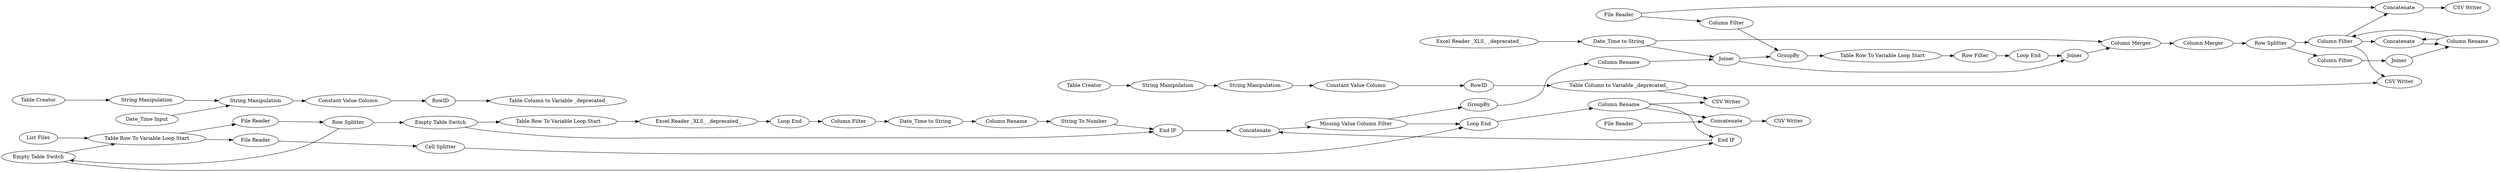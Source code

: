 digraph {
	56 -> 68
	71 -> 126
	90 -> 167
	69 -> 48
	176 -> 177
	33 -> 132
	49 -> 53
	60 -> 167
	71 -> 72
	66 -> 63
	57 -> 58
	11 -> 60
	179 -> 180
	132 -> 133
	139 -> 137
	177 -> 178
	138 -> 137
	33 -> 71
	136 -> 138
	84 -> 83
	67 -> 65
	66 -> 49
	8 -> 33
	87 -> 88
	55 -> 57
	135 -> 139
	82 -> 79
	90 -> 75
	139 -> 75
	130 -> 72
	23 -> 47
	137 -> 138
	125 -> 71
	128 -> 130
	86 -> 87
	83 -> 80
	133 -> 135
	79 -> 84
	58 -> 59
	50 -> 11
	65 -> 56
	59 -> 61
	60 -> 180
	48 -> 66
	165 -> 23
	47 -> 50
	81 -> 82
	124 -> 125
	182 -> 126
	61 -> 63
	138 -> 139
	176 -> 182
	126 -> 129
	85 -> 86
	129 -> 128
	68 -> 11
	72 -> 132
	76 -> 79
	23 -> 69
	89 -> 90
	67 -> 23
	63 -> 56
	139 -> 177
	88 -> 89
	68 -> 124
	53 -> 55
	60 -> 65
	48 -> 67
	180 -> 181
	135 -> 74
	74 -> 136
	133 [label="Column Merger"]
	165 [label="List Files"]
	167 [label="CSV Writer"]
	57 [label="Column Filter"]
	55 [label="Loop End"]
	126 [label=GroupBy]
	79 [label="String Manipulation"]
	89 [label=RowID]
	136 [label=Joiner]
	58 [label="Date_Time to String"]
	138 [label="Column Rename"]
	74 [label="Column Filter"]
	8 [label="Excel Reader _XLS_ _deprecated_"]
	182 [label="Column Filter"]
	180 [label=Concatenate]
	49 [label="Table Row To Variable Loop Start"]
	84 [label="Constant Value Column"]
	137 [label=Concatenate]
	56 [label=Concatenate]
	177 [label=Concatenate]
	129 [label="Table Row To Variable Loop Start"]
	85 [label="Table Creator"]
	59 [label="Column Rename"]
	86 [label="String Manipulation"]
	75 [label="CSV Writer"]
	48 [label="Row Splitter"]
	50 [label="Cell Splitter"]
	90 [label="Table Column to Variable _deprecated_"]
	125 [label="Column Rename"]
	53 [label="Excel Reader _XLS_ _deprecated_"]
	68 [label="Missing Value Column Filter"]
	87 [label="String Manipulation"]
	67 [label="Empty Table Switch"]
	11 [label="Loop End"]
	47 [label="File Reader"]
	23 [label="Table Row To Variable Loop Start"]
	72 [label=Joiner]
	61 [label="String To Number"]
	63 [label="End IF"]
	124 [label=GroupBy]
	76 [label="Date_Time Input"]
	176 [label="File Reader"]
	135 [label="Row Splitter"]
	178 [label="CSV Writer"]
	83 [label=RowID]
	60 [label="Column Rename"]
	81 [label="Table Creator"]
	179 [label="File Reader"]
	66 [label="Empty Table Switch"]
	139 [label="Column Filter"]
	82 [label="String Manipulation"]
	65 [label="End IF"]
	69 [label="File Reader"]
	71 [label=Joiner]
	88 [label="Constant Value Column"]
	130 [label="Loop End"]
	181 [label="CSV Writer"]
	80 [label="Table Column to Variable _deprecated_"]
	33 [label="Date_Time to String"]
	128 [label="Row Filter"]
	132 [label="Column Merger"]
	rankdir=LR
}
